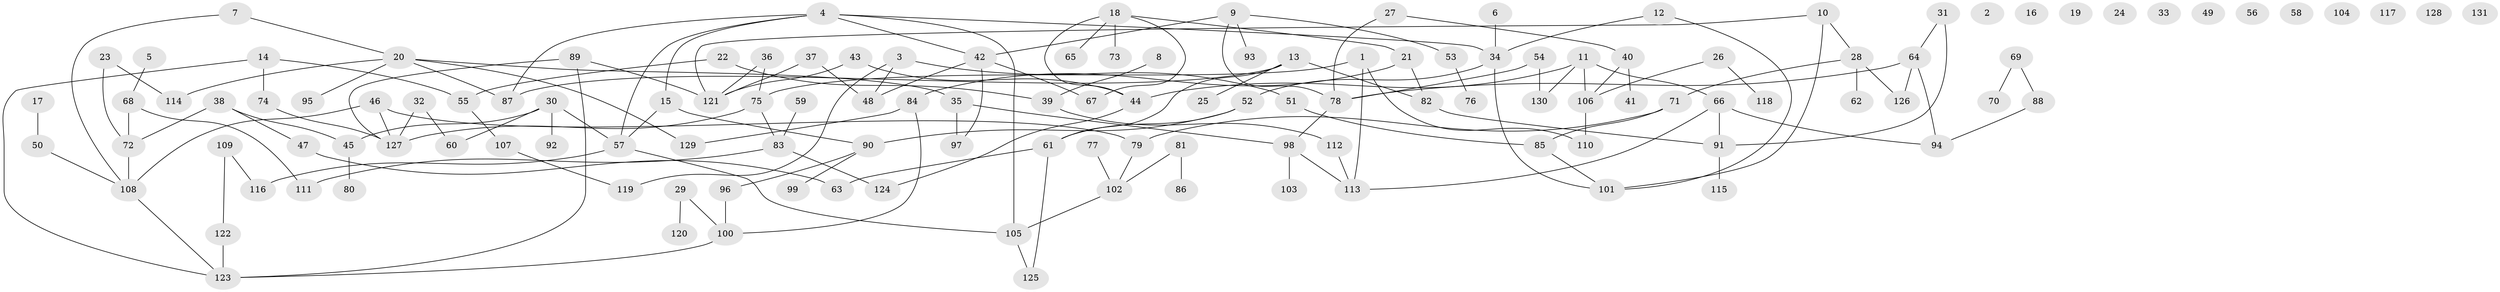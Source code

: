 // Generated by graph-tools (version 1.1) at 2025/49/03/09/25 03:49:05]
// undirected, 131 vertices, 158 edges
graph export_dot {
graph [start="1"]
  node [color=gray90,style=filled];
  1;
  2;
  3;
  4;
  5;
  6;
  7;
  8;
  9;
  10;
  11;
  12;
  13;
  14;
  15;
  16;
  17;
  18;
  19;
  20;
  21;
  22;
  23;
  24;
  25;
  26;
  27;
  28;
  29;
  30;
  31;
  32;
  33;
  34;
  35;
  36;
  37;
  38;
  39;
  40;
  41;
  42;
  43;
  44;
  45;
  46;
  47;
  48;
  49;
  50;
  51;
  52;
  53;
  54;
  55;
  56;
  57;
  58;
  59;
  60;
  61;
  62;
  63;
  64;
  65;
  66;
  67;
  68;
  69;
  70;
  71;
  72;
  73;
  74;
  75;
  76;
  77;
  78;
  79;
  80;
  81;
  82;
  83;
  84;
  85;
  86;
  87;
  88;
  89;
  90;
  91;
  92;
  93;
  94;
  95;
  96;
  97;
  98;
  99;
  100;
  101;
  102;
  103;
  104;
  105;
  106;
  107;
  108;
  109;
  110;
  111;
  112;
  113;
  114;
  115;
  116;
  117;
  118;
  119;
  120;
  121;
  122;
  123;
  124;
  125;
  126;
  127;
  128;
  129;
  130;
  131;
  1 -- 75;
  1 -- 110;
  1 -- 113;
  3 -- 48;
  3 -- 51;
  3 -- 119;
  4 -- 15;
  4 -- 34;
  4 -- 42;
  4 -- 57;
  4 -- 87;
  4 -- 105;
  5 -- 68;
  6 -- 34;
  7 -- 20;
  7 -- 108;
  8 -- 39;
  9 -- 42;
  9 -- 53;
  9 -- 78;
  9 -- 93;
  10 -- 28;
  10 -- 101;
  10 -- 121;
  11 -- 44;
  11 -- 66;
  11 -- 106;
  11 -- 130;
  12 -- 34;
  12 -- 101;
  13 -- 25;
  13 -- 61;
  13 -- 82;
  13 -- 87;
  14 -- 55;
  14 -- 74;
  14 -- 123;
  15 -- 57;
  15 -- 90;
  17 -- 50;
  18 -- 21;
  18 -- 44;
  18 -- 65;
  18 -- 67;
  18 -- 73;
  20 -- 35;
  20 -- 87;
  20 -- 95;
  20 -- 114;
  20 -- 129;
  21 -- 82;
  21 -- 84;
  22 -- 39;
  22 -- 55;
  23 -- 72;
  23 -- 114;
  26 -- 106;
  26 -- 118;
  27 -- 40;
  27 -- 78;
  28 -- 62;
  28 -- 71;
  28 -- 126;
  29 -- 100;
  29 -- 120;
  30 -- 45;
  30 -- 57;
  30 -- 60;
  30 -- 92;
  31 -- 64;
  31 -- 91;
  32 -- 60;
  32 -- 127;
  34 -- 52;
  34 -- 101;
  35 -- 97;
  35 -- 98;
  36 -- 75;
  36 -- 121;
  37 -- 48;
  37 -- 121;
  38 -- 45;
  38 -- 47;
  38 -- 72;
  39 -- 112;
  40 -- 41;
  40 -- 106;
  42 -- 48;
  42 -- 67;
  42 -- 97;
  43 -- 44;
  43 -- 121;
  44 -- 124;
  45 -- 80;
  46 -- 79;
  46 -- 108;
  46 -- 127;
  47 -- 63;
  50 -- 108;
  51 -- 85;
  52 -- 61;
  52 -- 90;
  53 -- 76;
  54 -- 78;
  54 -- 130;
  55 -- 107;
  57 -- 105;
  57 -- 116;
  59 -- 83;
  61 -- 63;
  61 -- 125;
  64 -- 78;
  64 -- 94;
  64 -- 126;
  66 -- 91;
  66 -- 94;
  66 -- 113;
  68 -- 72;
  68 -- 111;
  69 -- 70;
  69 -- 88;
  71 -- 79;
  71 -- 85;
  72 -- 108;
  74 -- 127;
  75 -- 83;
  75 -- 127;
  77 -- 102;
  78 -- 98;
  79 -- 102;
  81 -- 86;
  81 -- 102;
  82 -- 91;
  83 -- 111;
  83 -- 124;
  84 -- 100;
  84 -- 129;
  85 -- 101;
  88 -- 94;
  89 -- 121;
  89 -- 123;
  89 -- 127;
  90 -- 96;
  90 -- 99;
  91 -- 115;
  96 -- 100;
  98 -- 103;
  98 -- 113;
  100 -- 123;
  102 -- 105;
  105 -- 125;
  106 -- 110;
  107 -- 119;
  108 -- 123;
  109 -- 116;
  109 -- 122;
  112 -- 113;
  122 -- 123;
}
